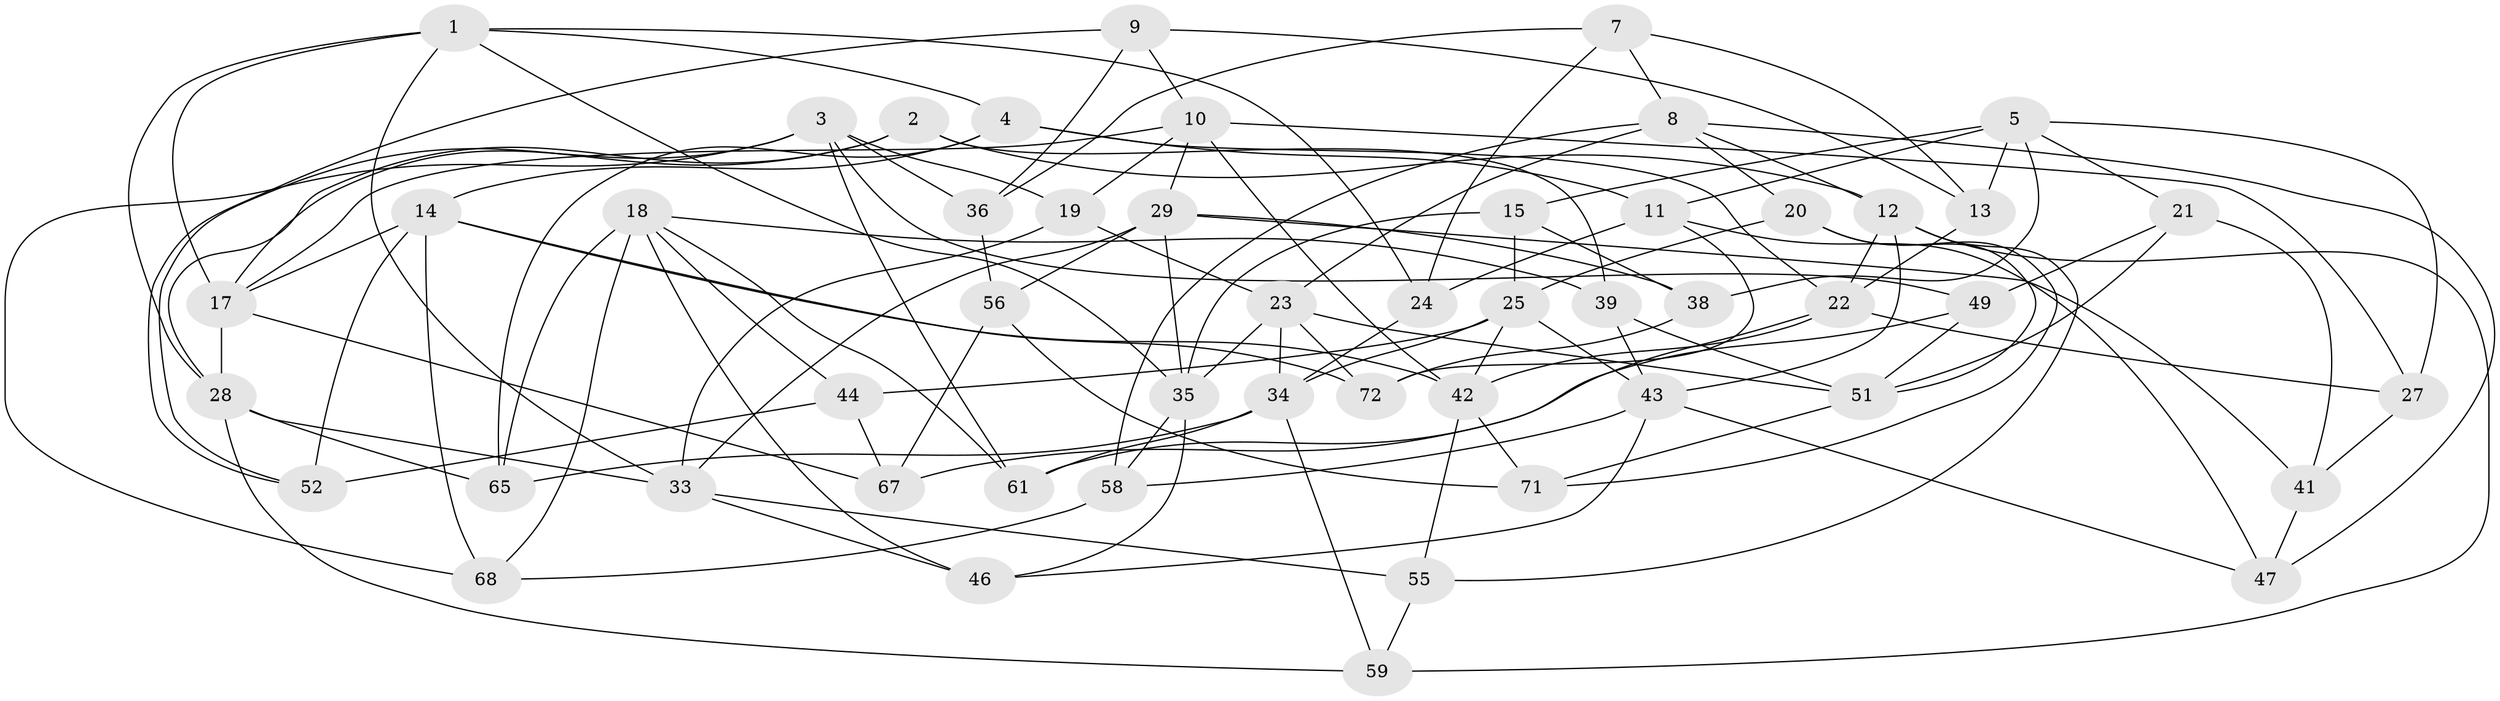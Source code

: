 // original degree distribution, {4: 1.0}
// Generated by graph-tools (version 1.1) at 2025/11/02/27/25 16:11:46]
// undirected, 51 vertices, 123 edges
graph export_dot {
graph [start="1"]
  node [color=gray90,style=filled];
  1 [super="+70"];
  2;
  3 [super="+57"];
  4 [super="+60"];
  5 [super="+6"];
  7;
  8 [super="+63"];
  9;
  10 [super="+26"];
  11 [super="+31"];
  12 [super="+45"];
  13;
  14 [super="+16"];
  15;
  17 [super="+64"];
  18 [super="+66"];
  19;
  20;
  21;
  22 [super="+50"];
  23 [super="+30"];
  24;
  25 [super="+37"];
  27;
  28 [super="+32"];
  29 [super="+69"];
  33 [super="+73"];
  34 [super="+40"];
  35 [super="+48"];
  36;
  38;
  39;
  41;
  42 [super="+53"];
  43 [super="+62"];
  44;
  46;
  47;
  49;
  51 [super="+54"];
  52;
  55;
  56;
  58;
  59;
  61;
  65;
  67;
  68;
  71;
  72;
  1 -- 24;
  1 -- 28;
  1 -- 35;
  1 -- 33;
  1 -- 4;
  1 -- 17;
  2 -- 39;
  2 -- 52;
  2 -- 12;
  2 -- 28;
  3 -- 36;
  3 -- 49;
  3 -- 19;
  3 -- 68;
  3 -- 61;
  3 -- 17;
  4 -- 11 [weight=2];
  4 -- 22;
  4 -- 14;
  4 -- 65;
  5 -- 11;
  5 -- 21;
  5 -- 13;
  5 -- 27;
  5 -- 38;
  5 -- 15;
  7 -- 36;
  7 -- 24;
  7 -- 8;
  7 -- 13;
  8 -- 47;
  8 -- 58;
  8 -- 20;
  8 -- 12;
  8 -- 23;
  9 -- 36;
  9 -- 13;
  9 -- 52;
  9 -- 10;
  10 -- 27;
  10 -- 19;
  10 -- 42;
  10 -- 17;
  10 -- 29;
  11 -- 72;
  11 -- 24;
  11 -- 47;
  12 -- 55;
  12 -- 22;
  12 -- 59;
  12 -- 43;
  13 -- 22;
  14 -- 52;
  14 -- 72;
  14 -- 17;
  14 -- 68;
  14 -- 42;
  15 -- 38;
  15 -- 35;
  15 -- 25;
  17 -- 28;
  17 -- 67;
  18 -- 68;
  18 -- 46;
  18 -- 39;
  18 -- 65;
  18 -- 44;
  18 -- 61;
  19 -- 23;
  19 -- 33;
  20 -- 25;
  20 -- 71;
  20 -- 51;
  21 -- 49;
  21 -- 41;
  21 -- 51;
  22 -- 61;
  22 -- 42;
  22 -- 27;
  23 -- 72;
  23 -- 51;
  23 -- 34;
  23 -- 35;
  24 -- 34;
  25 -- 42;
  25 -- 43;
  25 -- 34;
  25 -- 44;
  27 -- 41;
  28 -- 33;
  28 -- 65;
  28 -- 59;
  29 -- 56;
  29 -- 38;
  29 -- 33;
  29 -- 41;
  29 -- 35;
  33 -- 46;
  33 -- 55;
  34 -- 65;
  34 -- 59;
  34 -- 61;
  35 -- 46;
  35 -- 58;
  36 -- 56;
  38 -- 72;
  39 -- 43;
  39 -- 51;
  41 -- 47;
  42 -- 55;
  42 -- 71;
  43 -- 46;
  43 -- 58;
  43 -- 47;
  44 -- 67;
  44 -- 52;
  49 -- 51;
  49 -- 67;
  51 -- 71;
  55 -- 59;
  56 -- 67;
  56 -- 71;
  58 -- 68;
}

